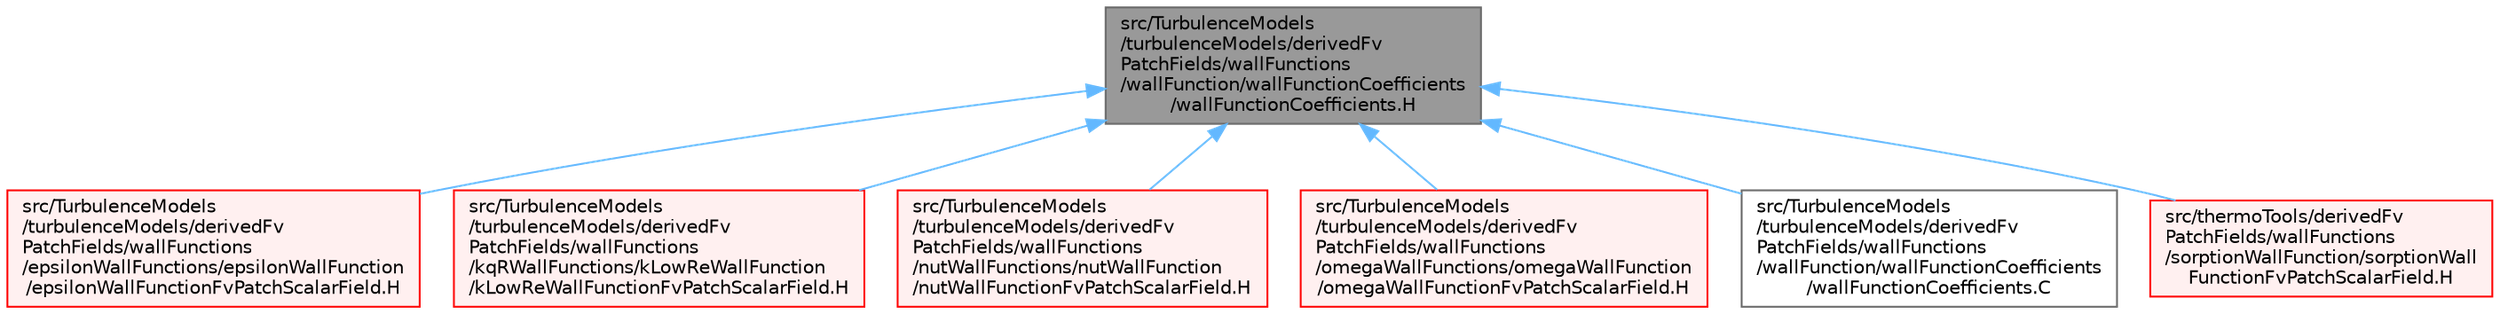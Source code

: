 digraph "src/TurbulenceModels/turbulenceModels/derivedFvPatchFields/wallFunctions/wallFunction/wallFunctionCoefficients/wallFunctionCoefficients.H"
{
 // LATEX_PDF_SIZE
  bgcolor="transparent";
  edge [fontname=Helvetica,fontsize=10,labelfontname=Helvetica,labelfontsize=10];
  node [fontname=Helvetica,fontsize=10,shape=box,height=0.2,width=0.4];
  Node1 [id="Node000001",label="src/TurbulenceModels\l/turbulenceModels/derivedFv\lPatchFields/wallFunctions\l/wallFunction/wallFunctionCoefficients\l/wallFunctionCoefficients.H",height=0.2,width=0.4,color="gray40", fillcolor="grey60", style="filled", fontcolor="black",tooltip=" "];
  Node1 -> Node2 [id="edge1_Node000001_Node000002",dir="back",color="steelblue1",style="solid",tooltip=" "];
  Node2 [id="Node000002",label="src/TurbulenceModels\l/turbulenceModels/derivedFv\lPatchFields/wallFunctions\l/epsilonWallFunctions/epsilonWallFunction\l/epsilonWallFunctionFvPatchScalarField.H",height=0.2,width=0.4,color="red", fillcolor="#FFF0F0", style="filled",URL="$epsilonWallFunctionFvPatchScalarField_8H.html",tooltip=" "];
  Node1 -> Node6 [id="edge2_Node000001_Node000006",dir="back",color="steelblue1",style="solid",tooltip=" "];
  Node6 [id="Node000006",label="src/TurbulenceModels\l/turbulenceModels/derivedFv\lPatchFields/wallFunctions\l/kqRWallFunctions/kLowReWallFunction\l/kLowReWallFunctionFvPatchScalarField.H",height=0.2,width=0.4,color="red", fillcolor="#FFF0F0", style="filled",URL="$kLowReWallFunctionFvPatchScalarField_8H.html",tooltip=" "];
  Node1 -> Node8 [id="edge3_Node000001_Node000008",dir="back",color="steelblue1",style="solid",tooltip=" "];
  Node8 [id="Node000008",label="src/TurbulenceModels\l/turbulenceModels/derivedFv\lPatchFields/wallFunctions\l/nutWallFunctions/nutWallFunction\l/nutWallFunctionFvPatchScalarField.H",height=0.2,width=0.4,color="red", fillcolor="#FFF0F0", style="filled",URL="$nutWallFunctionFvPatchScalarField_8H.html",tooltip=" "];
  Node1 -> Node43 [id="edge4_Node000001_Node000043",dir="back",color="steelblue1",style="solid",tooltip=" "];
  Node43 [id="Node000043",label="src/TurbulenceModels\l/turbulenceModels/derivedFv\lPatchFields/wallFunctions\l/omegaWallFunctions/omegaWallFunction\l/omegaWallFunctionFvPatchScalarField.H",height=0.2,width=0.4,color="red", fillcolor="#FFF0F0", style="filled",URL="$omegaWallFunctionFvPatchScalarField_8H.html",tooltip=" "];
  Node1 -> Node46 [id="edge5_Node000001_Node000046",dir="back",color="steelblue1",style="solid",tooltip=" "];
  Node46 [id="Node000046",label="src/TurbulenceModels\l/turbulenceModels/derivedFv\lPatchFields/wallFunctions\l/wallFunction/wallFunctionCoefficients\l/wallFunctionCoefficients.C",height=0.2,width=0.4,color="grey40", fillcolor="white", style="filled",URL="$wallFunctionCoefficients_8C.html",tooltip=" "];
  Node1 -> Node47 [id="edge6_Node000001_Node000047",dir="back",color="steelblue1",style="solid",tooltip=" "];
  Node47 [id="Node000047",label="src/thermoTools/derivedFv\lPatchFields/wallFunctions\l/sorptionWallFunction/sorptionWall\lFunctionFvPatchScalarField.H",height=0.2,width=0.4,color="red", fillcolor="#FFF0F0", style="filled",URL="$sorptionWallFunctionFvPatchScalarField_8H.html",tooltip=" "];
}
